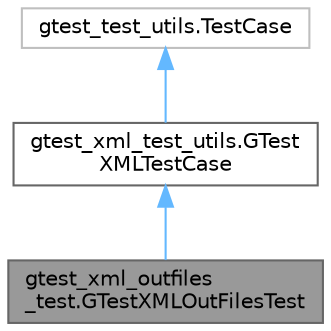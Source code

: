 digraph "gtest_xml_outfiles_test.GTestXMLOutFilesTest"
{
 // LATEX_PDF_SIZE
  bgcolor="transparent";
  edge [fontname=Helvetica,fontsize=10,labelfontname=Helvetica,labelfontsize=10];
  node [fontname=Helvetica,fontsize=10,shape=box,height=0.2,width=0.4];
  Node1 [id="Node000001",label="gtest_xml_outfiles\l_test.GTestXMLOutFilesTest",height=0.2,width=0.4,color="gray40", fillcolor="grey60", style="filled", fontcolor="black",tooltip=" "];
  Node2 -> Node1 [id="edge1_Node000001_Node000002",dir="back",color="steelblue1",style="solid",tooltip=" "];
  Node2 [id="Node000002",label="gtest_xml_test_utils.GTest\lXMLTestCase",height=0.2,width=0.4,color="gray40", fillcolor="white", style="filled",URL="$classgtest__xml__test__utils_1_1_g_test_x_m_l_test_case.html",tooltip=" "];
  Node3 -> Node2 [id="edge2_Node000002_Node000003",dir="back",color="steelblue1",style="solid",tooltip=" "];
  Node3 [id="Node000003",label="gtest_test_utils.TestCase",height=0.2,width=0.4,color="grey75", fillcolor="white", style="filled",tooltip=" "];
}

